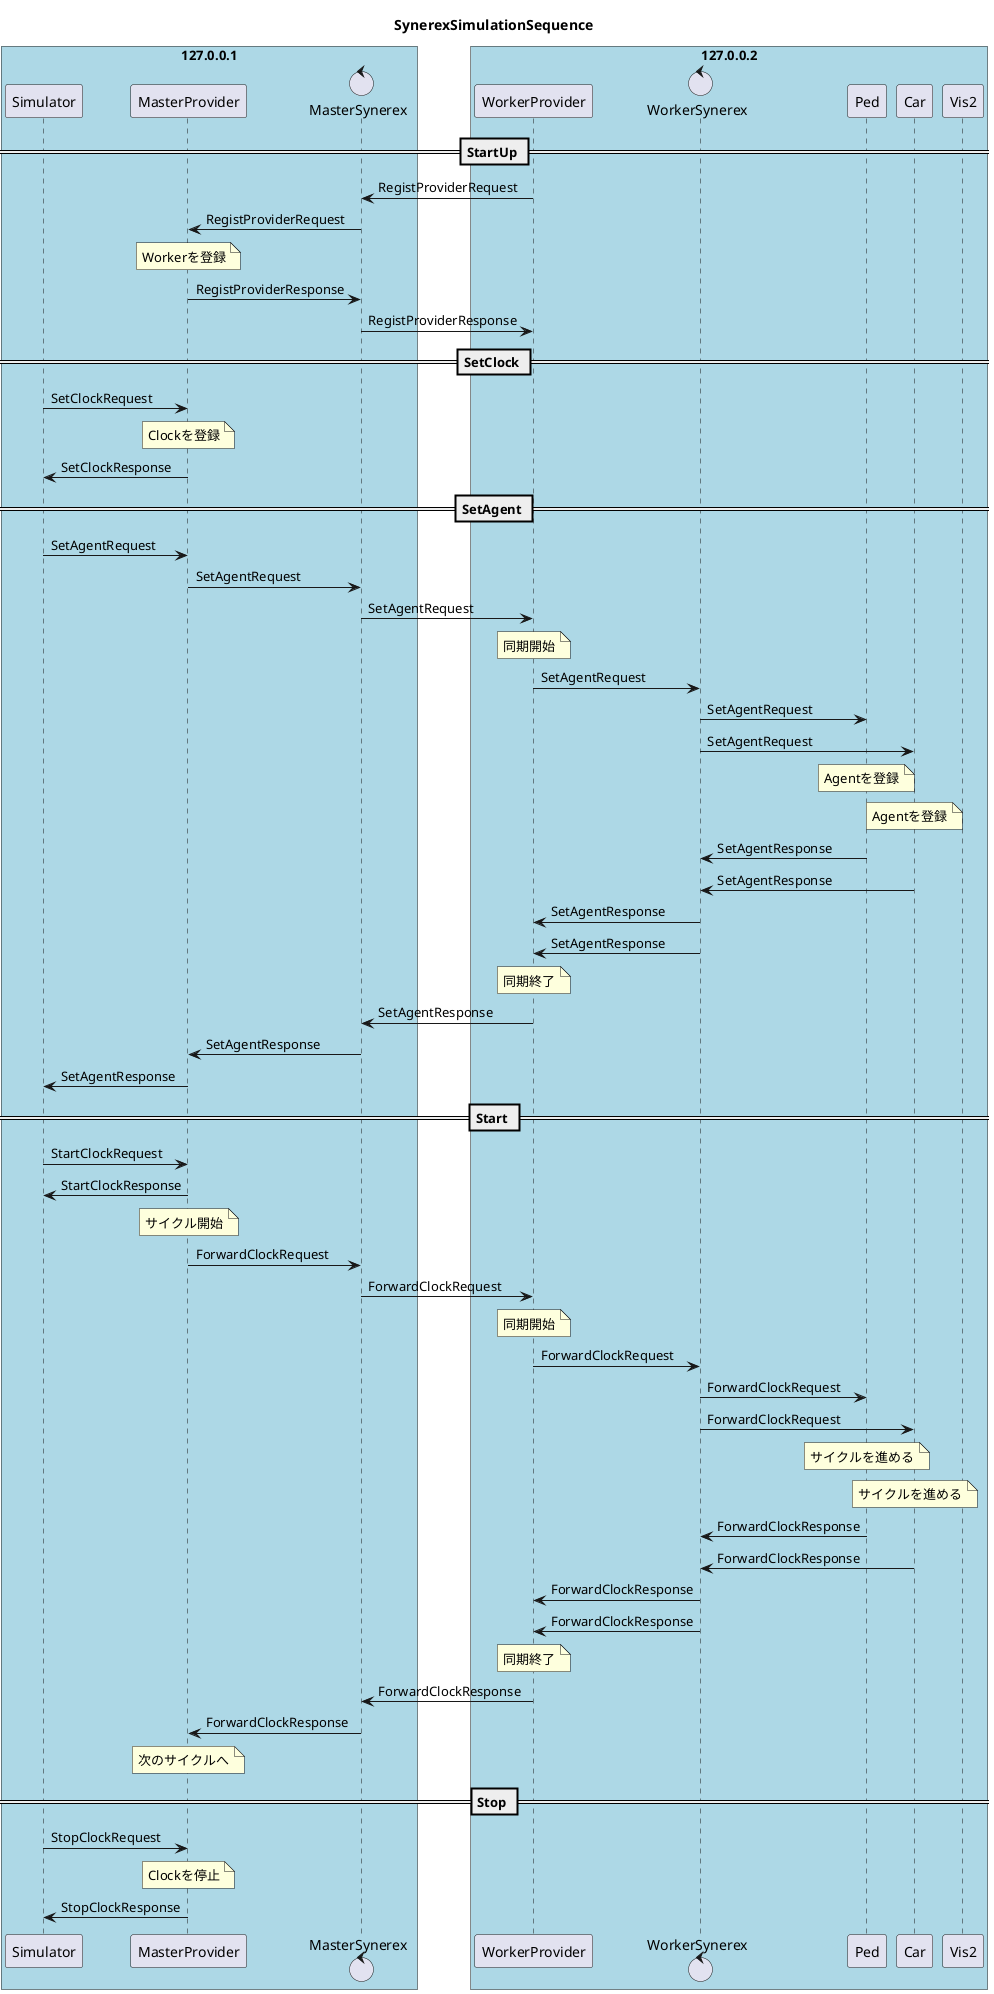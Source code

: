 

@startuml

'12/23までに行うこと'
'Todo: geojson通りに壁を設置する'
'FIX: エージェントの動きがおかしい'
'Todo: geojson内にエージェントをランダムに設置'
'Todo: geojson内のランダムな地点へ移動'
'FIX: Pedestrianを停止するとscenarioまで停止してしまう'
'Todo: daemon,モニタ上で操作できるようにする'
'Todo: 連携するエリアの大きさプロバイダ数の自動調整'

'2/3-
'Todo: StartUp OK
'Todo: SetClock
'Todo: SetAgents
'Todo: Start

'http://plantuml.com/ja/guide'


title SynerexSimulationSequence


box "127.0.0.1" #LightBlue
participant Simulator
participant MasterProvider
control MasterSynerex
end box 

box "127.0.0.2" #LightBlue
participant WorkerProvider
control WorkerSynerex
participant Ped
participant Car
participant Vis2
end box 

== StartUp ==
WorkerProvider->MasterSynerex: RegistProviderRequest
MasterSynerex->MasterProvider: RegistProviderRequest
note over MasterProvider: Workerを登録
MasterProvider->MasterSynerex: RegistProviderResponse
MasterSynerex->WorkerProvider: RegistProviderResponse

== SetClock ==
Simulator->MasterProvider: SetClockRequest
note over MasterProvider: Clockを登録
MasterProvider->Simulator: SetClockResponse

== SetAgent ==
Simulator->MasterProvider: SetAgentRequest
MasterProvider->MasterSynerex: SetAgentRequest
MasterSynerex->WorkerProvider: SetAgentRequest

note over WorkerProvider: 同期開始
WorkerProvider->WorkerSynerex: SetAgentRequest
WorkerSynerex->Ped: SetAgentRequest
WorkerSynerex->Car: SetAgentRequest
note over Ped: Agentを登録
note over Car: Agentを登録
Ped->WorkerSynerex: SetAgentResponse
Car->WorkerSynerex: SetAgentResponse
WorkerSynerex->WorkerProvider: SetAgentResponse
WorkerSynerex->WorkerProvider: SetAgentResponse
note over WorkerProvider: 同期終了

WorkerProvider->MasterSynerex: SetAgentResponse
MasterSynerex->MasterProvider: SetAgentResponse
MasterProvider->Simulator: SetAgentResponse

== Start ==
Simulator->MasterProvider: StartClockRequest
MasterProvider->Simulator: StartClockResponse

note over MasterProvider: サイクル開始
MasterProvider->MasterSynerex: ForwardClockRequest
MasterSynerex->WorkerProvider: ForwardClockRequest

note over WorkerProvider: 同期開始
WorkerProvider->WorkerSynerex: ForwardClockRequest
WorkerSynerex->Ped: ForwardClockRequest
WorkerSynerex->Car: ForwardClockRequest
note over Ped: サイクルを進める
note over Car: サイクルを進める
Ped->WorkerSynerex: ForwardClockResponse
Car->WorkerSynerex: ForwardClockResponse
WorkerSynerex->WorkerProvider: ForwardClockResponse
WorkerSynerex->WorkerProvider: ForwardClockResponse
note over WorkerProvider: 同期終了

WorkerProvider->MasterSynerex: ForwardClockResponse
MasterSynerex->MasterProvider: ForwardClockResponse
note over MasterProvider: 次のサイクルへ

== Stop ==
Simulator->MasterProvider: StopClockRequest
note over MasterProvider: Clockを停止
MasterProvider->Simulator: StopClockResponse

@enduml

'必要なPubsub'
'RegistProviderRequest'
'RegistProviderResponse'
'SetClockRequest'
'SetClockResponse'
'SetAgentRequest'
'SetAgentResponse'
'StartClockRequest'
'StartClockResponse'
'ForwardClockRequest'
'ForwardClockRequest'
'StopClockRequest'
'StopClockResponse'